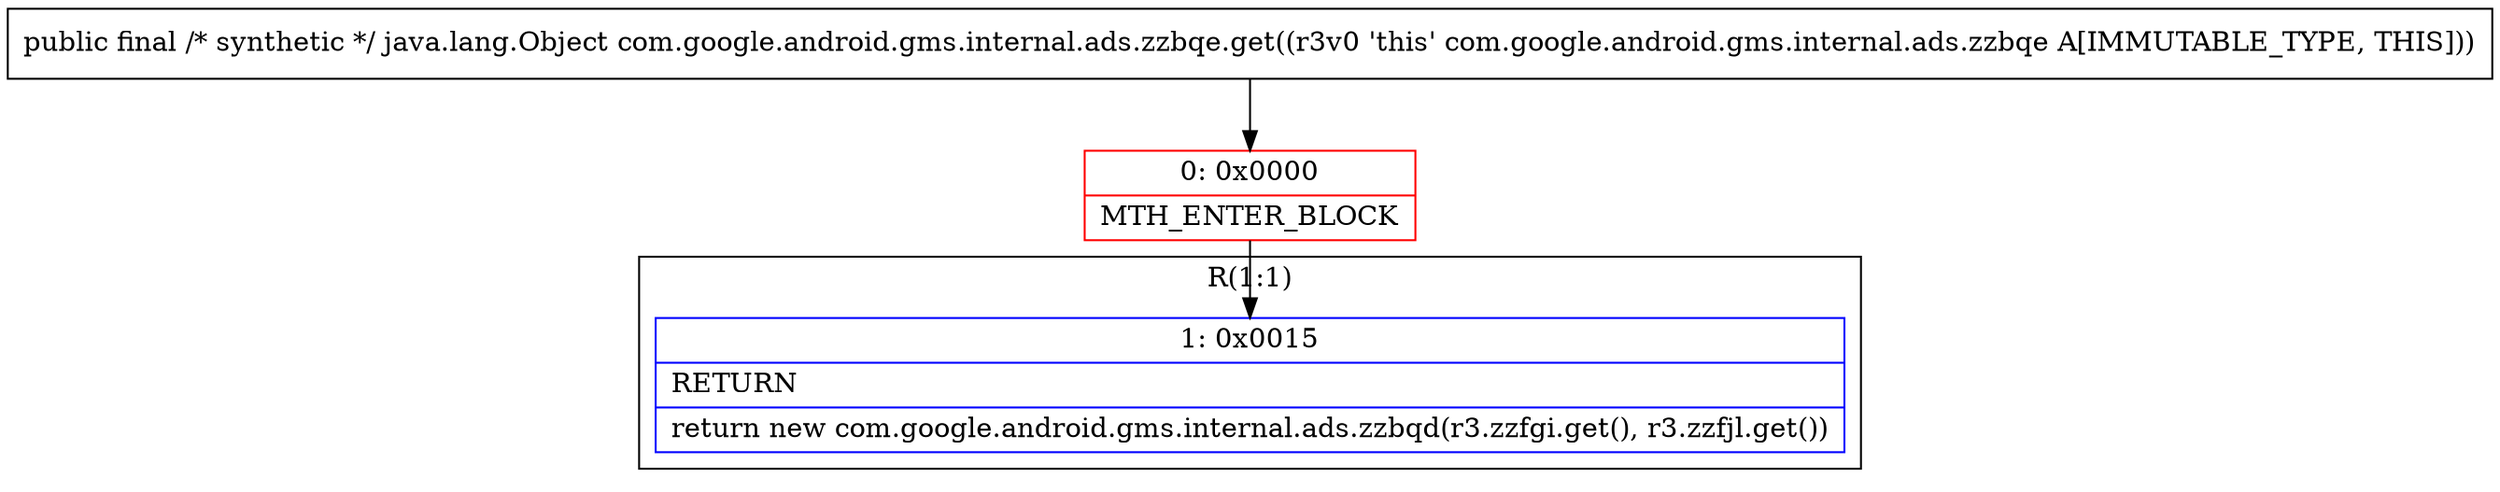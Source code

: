 digraph "CFG forcom.google.android.gms.internal.ads.zzbqe.get()Ljava\/lang\/Object;" {
subgraph cluster_Region_1069331328 {
label = "R(1:1)";
node [shape=record,color=blue];
Node_1 [shape=record,label="{1\:\ 0x0015|RETURN\l|return new com.google.android.gms.internal.ads.zzbqd(r3.zzfgi.get(), r3.zzfjl.get())\l}"];
}
Node_0 [shape=record,color=red,label="{0\:\ 0x0000|MTH_ENTER_BLOCK\l}"];
MethodNode[shape=record,label="{public final \/* synthetic *\/ java.lang.Object com.google.android.gms.internal.ads.zzbqe.get((r3v0 'this' com.google.android.gms.internal.ads.zzbqe A[IMMUTABLE_TYPE, THIS])) }"];
MethodNode -> Node_0;
Node_0 -> Node_1;
}


